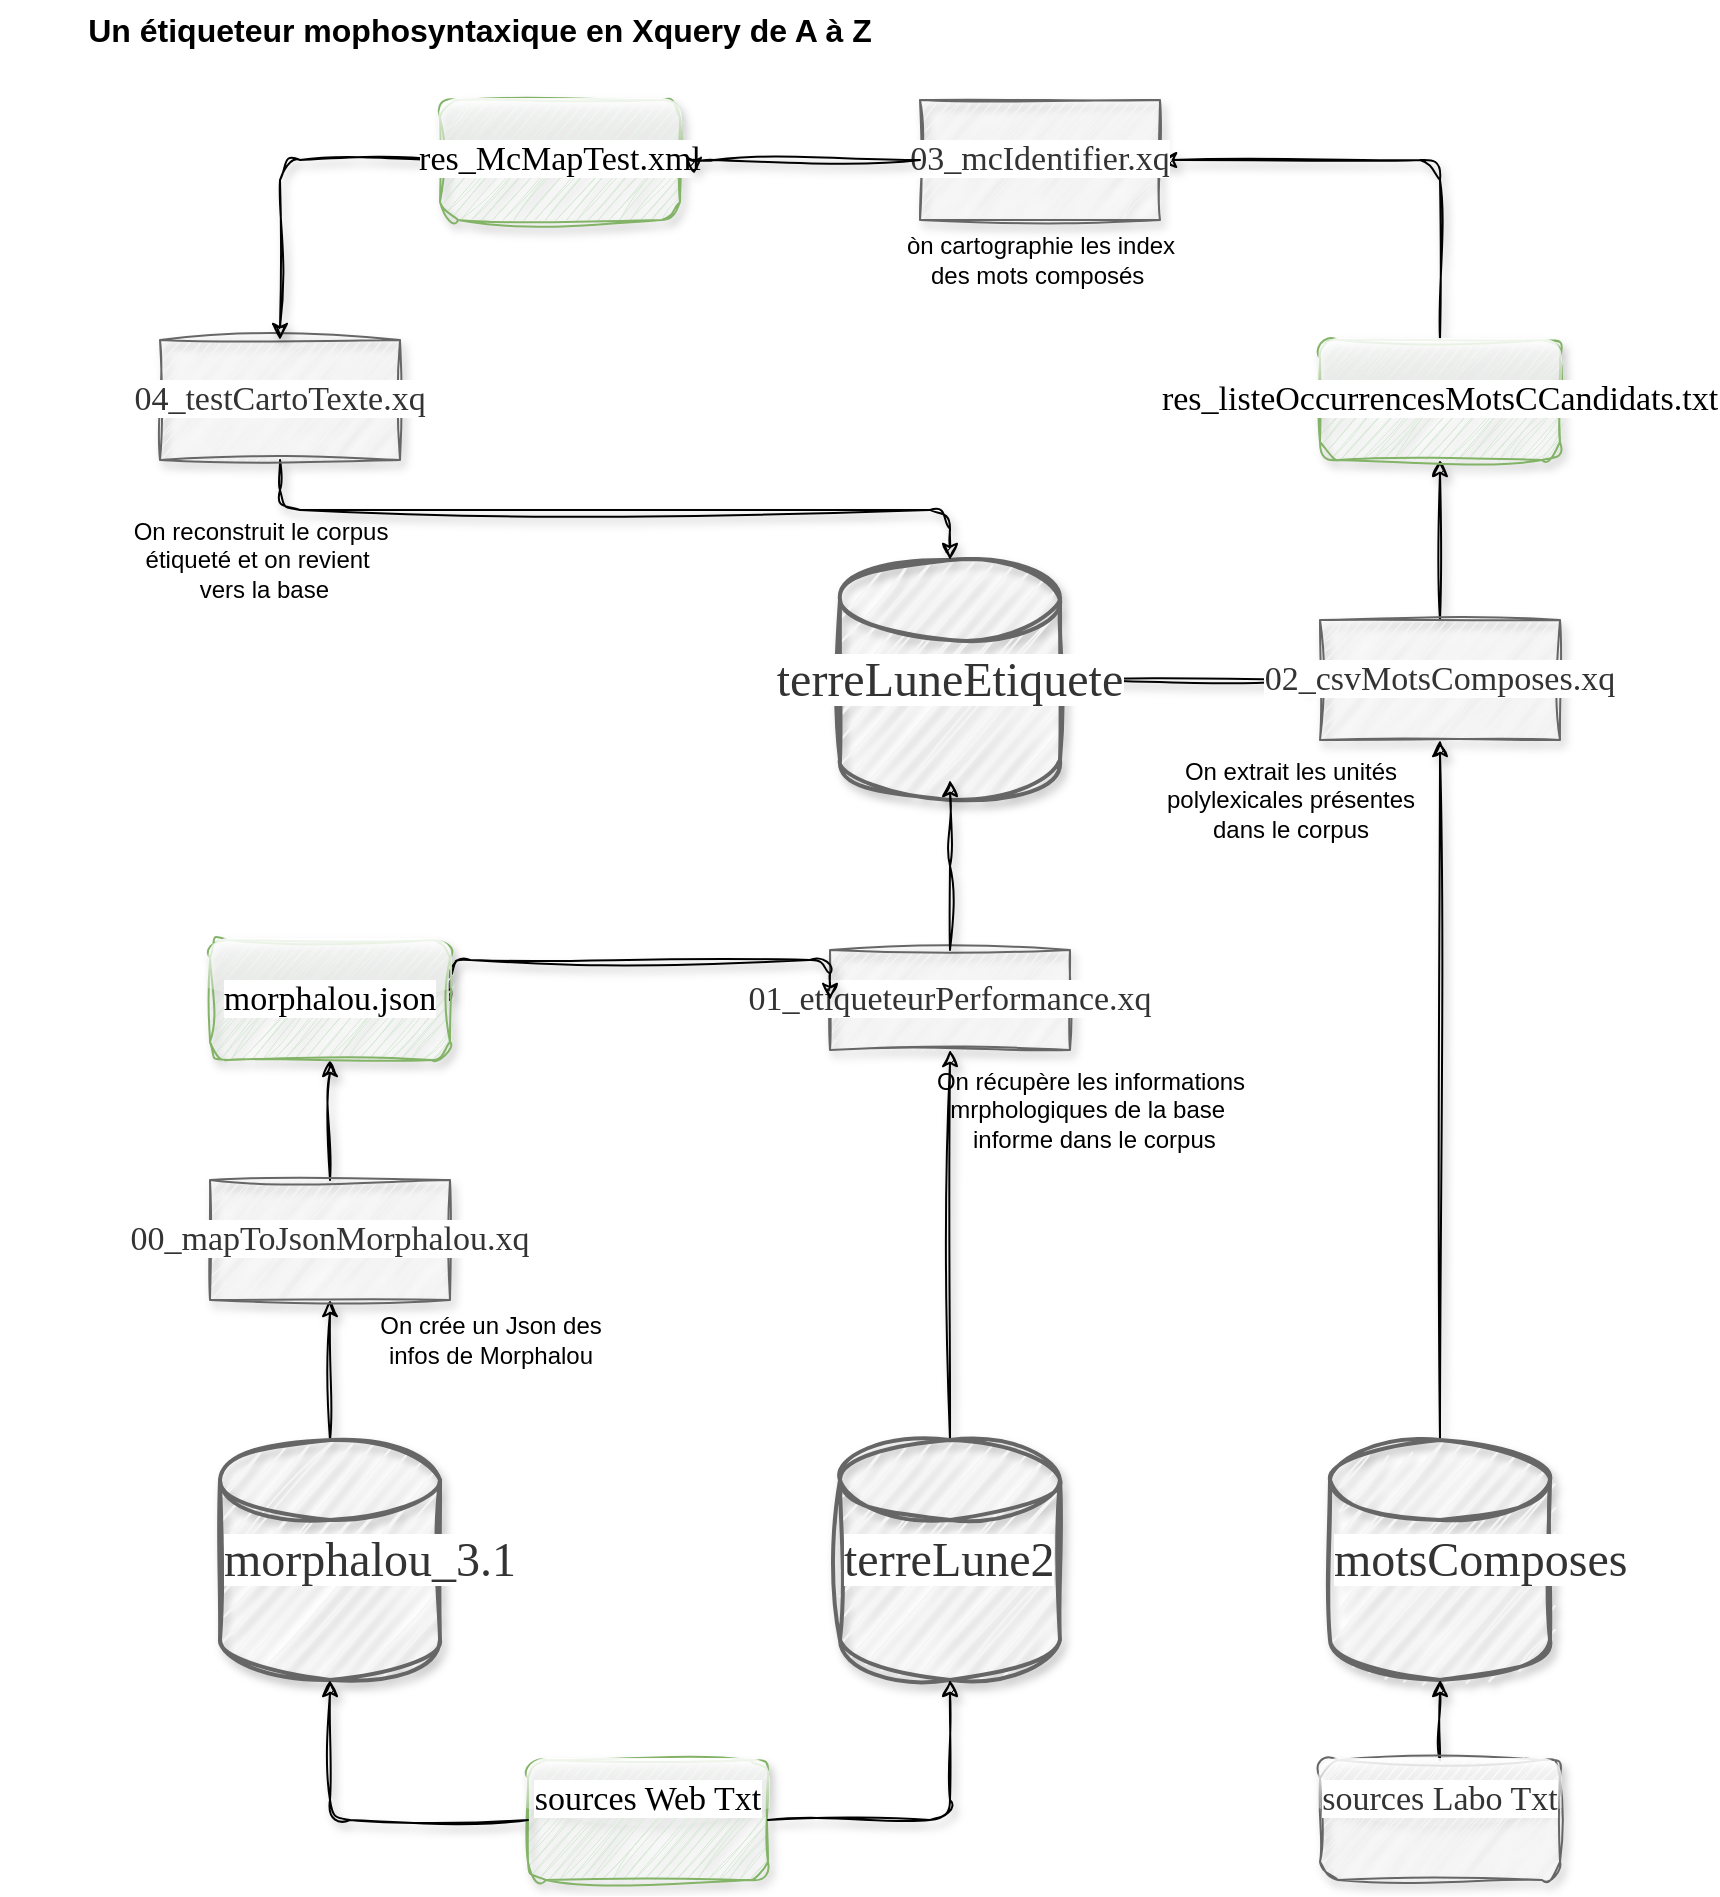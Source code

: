 <mxfile version="22.0.4" type="device">
  <diagram name="Page-1" id="Oli-t33ubmhvUGODpBy1">
    <mxGraphModel dx="1044" dy="944" grid="1" gridSize="10" guides="1" tooltips="1" connect="1" arrows="1" fold="1" page="1" pageScale="1" pageWidth="827" pageHeight="1169" math="0" shadow="0">
      <root>
        <mxCell id="0" />
        <mxCell id="1" parent="0" />
        <mxCell id="KHm01q2iQBjfkX1WaD2K-33" style="edgeStyle=orthogonalEdgeStyle;rounded=0;orthogonalLoop=1;jettySize=auto;html=1;exitX=1;exitY=0.5;exitDx=0;exitDy=0;exitPerimeter=0;shadow=1;sketch=1;curveFitting=1;jiggle=2;" edge="1" parent="1" source="KHm01q2iQBjfkX1WaD2K-1" target="KHm01q2iQBjfkX1WaD2K-4">
          <mxGeometry relative="1" as="geometry" />
        </mxCell>
        <mxCell id="KHm01q2iQBjfkX1WaD2K-1" value="&lt;div style=&quot;&quot;&gt;&lt;span style=&quot;font-size: 24px; background-color: rgb(255, 255, 255);&quot;&gt;terreLuneEtiquete&lt;/span&gt;&lt;/div&gt;" style="strokeWidth=2;html=1;shape=mxgraph.flowchart.database;whiteSpace=wrap;shadow=1;sketch=1;curveFitting=1;jiggle=2;align=center;fontFamily=Verdana;fillColor=#f5f5f5;strokeColor=#666666;fontColor=#333333;" vertex="1" parent="1">
          <mxGeometry x="450" y="290" width="110" height="120" as="geometry" />
        </mxCell>
        <mxCell id="KHm01q2iQBjfkX1WaD2K-2" value="&lt;font style=&quot;font-size: 17px;&quot;&gt;&lt;span style=&quot;background-color: rgb(255, 255, 255);&quot;&gt;01_etiqueteurPerformance.xq&lt;/span&gt;&lt;br&gt;&lt;/font&gt;" style="whiteSpace=wrap;html=1;fontFamily=Verdana;sketch=1;curveFitting=1;jiggle=2;shadow=1;fillColor=#f5f5f5;strokeColor=#666666;fontColor=#333333;gradientColor=none;fillStyle=auto;" vertex="1" parent="1">
          <mxGeometry x="445" y="485" width="120" height="50" as="geometry" />
        </mxCell>
        <mxCell id="KHm01q2iQBjfkX1WaD2K-34" style="edgeStyle=orthogonalEdgeStyle;rounded=1;orthogonalLoop=1;jettySize=auto;html=1;entryX=0.5;entryY=1;entryDx=0;entryDy=0;shadow=1;sketch=1;curveFitting=1;jiggle=2;" edge="1" parent="1" source="KHm01q2iQBjfkX1WaD2K-4" target="KHm01q2iQBjfkX1WaD2K-5">
          <mxGeometry relative="1" as="geometry" />
        </mxCell>
        <mxCell id="KHm01q2iQBjfkX1WaD2K-4" value="&lt;font style=&quot;font-size: 17px;&quot;&gt;&lt;span style=&quot;background-color: rgb(255, 255, 255);&quot;&gt;02_csvMotsComposes.xq&lt;/span&gt;&lt;br&gt;&lt;/font&gt;" style="whiteSpace=wrap;html=1;fontFamily=Verdana;sketch=1;curveFitting=1;jiggle=2;shadow=1;fillColor=#f5f5f5;strokeColor=#666666;fontColor=#333333;rounded=0;glass=0;" vertex="1" parent="1">
          <mxGeometry x="690" y="320" width="120" height="60" as="geometry" />
        </mxCell>
        <mxCell id="KHm01q2iQBjfkX1WaD2K-35" style="edgeStyle=orthogonalEdgeStyle;rounded=1;orthogonalLoop=1;jettySize=auto;html=1;entryX=1;entryY=0.5;entryDx=0;entryDy=0;shadow=1;sketch=1;curveFitting=1;jiggle=2;" edge="1" parent="1" source="KHm01q2iQBjfkX1WaD2K-5" target="KHm01q2iQBjfkX1WaD2K-10">
          <mxGeometry relative="1" as="geometry">
            <Array as="points">
              <mxPoint x="750" y="90" />
            </Array>
          </mxGeometry>
        </mxCell>
        <mxCell id="KHm01q2iQBjfkX1WaD2K-5" value="&lt;font style=&quot;font-size: 17px;&quot;&gt;&lt;span style=&quot;background-color: rgb(255, 255, 255);&quot;&gt;res_listeOccurrencesMotsCCandidats.txt&lt;/span&gt;&lt;br&gt;&lt;/font&gt;" style="whiteSpace=wrap;html=1;fontFamily=Verdana;sketch=1;curveFitting=1;jiggle=2;shadow=1;fillColor=#d5e8d4;strokeColor=#82b366;rounded=1;glass=1;" vertex="1" parent="1">
          <mxGeometry x="690" y="180" width="120" height="60" as="geometry" />
        </mxCell>
        <mxCell id="KHm01q2iQBjfkX1WaD2K-32" style="edgeStyle=orthogonalEdgeStyle;rounded=1;orthogonalLoop=1;jettySize=auto;html=1;entryX=0.5;entryY=1;entryDx=0;entryDy=0;shadow=1;sketch=1;curveFitting=1;jiggle=2;" edge="1" parent="1" source="KHm01q2iQBjfkX1WaD2K-7" target="KHm01q2iQBjfkX1WaD2K-4">
          <mxGeometry relative="1" as="geometry" />
        </mxCell>
        <mxCell id="KHm01q2iQBjfkX1WaD2K-7" value="&lt;font size=&quot;5&quot;&gt;&lt;span style=&quot;background-color: rgb(255, 255, 255);&quot;&gt;motsComposes&lt;/span&gt;&lt;/font&gt;" style="strokeWidth=2;html=1;shape=mxgraph.flowchart.database;whiteSpace=wrap;shadow=1;sketch=1;curveFitting=1;jiggle=2;align=left;fontFamily=Verdana;fillColor=#f5f5f5;strokeColor=#666666;fontColor=#333333;gradientColor=none;" vertex="1" parent="1">
          <mxGeometry x="695" y="730" width="110" height="120" as="geometry" />
        </mxCell>
        <mxCell id="KHm01q2iQBjfkX1WaD2K-24" style="edgeStyle=orthogonalEdgeStyle;rounded=1;orthogonalLoop=1;jettySize=auto;html=1;shadow=1;sketch=1;curveFitting=1;jiggle=2;" edge="1" parent="1" source="KHm01q2iQBjfkX1WaD2K-8" target="KHm01q2iQBjfkX1WaD2K-2">
          <mxGeometry relative="1" as="geometry" />
        </mxCell>
        <mxCell id="KHm01q2iQBjfkX1WaD2K-8" value="&lt;font size=&quot;5&quot;&gt;&lt;span style=&quot;background-color: rgb(255, 255, 255);&quot;&gt;terreLune2&lt;br&gt;&lt;/span&gt;&lt;/font&gt;" style="strokeWidth=2;html=1;shape=mxgraph.flowchart.database;whiteSpace=wrap;shadow=1;sketch=1;curveFitting=1;jiggle=2;align=left;fontFamily=Verdana;fillColor=#f5f5f5;strokeColor=#666666;fontColor=#333333;" vertex="1" parent="1">
          <mxGeometry x="450" y="730" width="110" height="120" as="geometry" />
        </mxCell>
        <mxCell id="KHm01q2iQBjfkX1WaD2K-21" style="edgeStyle=orthogonalEdgeStyle;rounded=1;orthogonalLoop=1;jettySize=auto;html=1;exitX=0.5;exitY=0;exitDx=0;exitDy=0;exitPerimeter=0;entryX=0.5;entryY=1;entryDx=0;entryDy=0;shadow=1;sketch=1;curveFitting=1;jiggle=2;" edge="1" parent="1" source="KHm01q2iQBjfkX1WaD2K-9" target="KHm01q2iQBjfkX1WaD2K-15">
          <mxGeometry relative="1" as="geometry" />
        </mxCell>
        <mxCell id="KHm01q2iQBjfkX1WaD2K-9" value="&lt;font size=&quot;5&quot;&gt;&lt;span style=&quot;background-color: rgb(255, 255, 255);&quot;&gt;morphalou_3.1&lt;br&gt;&lt;/span&gt;&lt;/font&gt;" style="strokeWidth=2;html=1;shape=mxgraph.flowchart.database;whiteSpace=wrap;shadow=1;sketch=1;curveFitting=1;jiggle=2;align=left;fontFamily=Verdana;fillColor=#f5f5f5;strokeColor=#666666;fontColor=#333333;" vertex="1" parent="1">
          <mxGeometry x="140" y="730" width="110" height="120" as="geometry" />
        </mxCell>
        <mxCell id="KHm01q2iQBjfkX1WaD2K-10" value="&lt;font style=&quot;font-size: 17px;&quot;&gt;&lt;span style=&quot;background-color: rgb(255, 255, 255);&quot;&gt;03_mcIdentifier.xq&lt;/span&gt;&lt;br&gt;&lt;/font&gt;" style="whiteSpace=wrap;html=1;fontFamily=Verdana;sketch=1;curveFitting=1;jiggle=2;shadow=1;fillColor=#f5f5f5;strokeColor=#666666;fontColor=#333333;" vertex="1" parent="1">
          <mxGeometry x="490" y="60" width="120" height="60" as="geometry" />
        </mxCell>
        <mxCell id="KHm01q2iQBjfkX1WaD2K-38" style="edgeStyle=orthogonalEdgeStyle;rounded=1;orthogonalLoop=1;jettySize=auto;html=1;exitX=0.5;exitY=1;exitDx=0;exitDy=0;shadow=1;sketch=1;curveFitting=1;jiggle=2;" edge="1" parent="1" source="KHm01q2iQBjfkX1WaD2K-11" target="KHm01q2iQBjfkX1WaD2K-1">
          <mxGeometry relative="1" as="geometry" />
        </mxCell>
        <mxCell id="KHm01q2iQBjfkX1WaD2K-11" value="&lt;font style=&quot;font-size: 17px;&quot;&gt;&lt;span style=&quot;background-color: rgb(255, 255, 255);&quot;&gt;04_testCartoTexte.xq&lt;/span&gt;&lt;br&gt;&lt;/font&gt;" style="whiteSpace=wrap;html=1;fontFamily=Verdana;sketch=1;curveFitting=1;jiggle=2;shadow=1;fillColor=#f5f5f5;strokeColor=#666666;fontColor=#333333;" vertex="1" parent="1">
          <mxGeometry x="110" y="180" width="120" height="60" as="geometry" />
        </mxCell>
        <mxCell id="KHm01q2iQBjfkX1WaD2K-37" style="edgeStyle=orthogonalEdgeStyle;rounded=1;orthogonalLoop=1;jettySize=auto;html=1;entryX=0.5;entryY=0;entryDx=0;entryDy=0;shadow=1;sketch=1;curveFitting=1;jiggle=2;" edge="1" parent="1" source="KHm01q2iQBjfkX1WaD2K-14" target="KHm01q2iQBjfkX1WaD2K-11">
          <mxGeometry relative="1" as="geometry" />
        </mxCell>
        <mxCell id="KHm01q2iQBjfkX1WaD2K-14" value="&lt;font style=&quot;font-size: 17px;&quot;&gt;&lt;span style=&quot;background-color: rgb(255, 255, 255);&quot;&gt;res_McMapTest.xml&lt;/span&gt;&lt;br&gt;&lt;/font&gt;" style="whiteSpace=wrap;html=1;fontFamily=Verdana;sketch=1;curveFitting=1;jiggle=2;shadow=1;fillColor=#d5e8d4;strokeColor=#82b366;gradientColor=none;glass=1;rounded=1;" vertex="1" parent="1">
          <mxGeometry x="250" y="60" width="120" height="60" as="geometry" />
        </mxCell>
        <mxCell id="KHm01q2iQBjfkX1WaD2K-23" style="edgeStyle=orthogonalEdgeStyle;rounded=1;orthogonalLoop=1;jettySize=auto;html=1;entryX=0.5;entryY=1;entryDx=0;entryDy=0;shadow=1;sketch=1;curveFitting=1;jiggle=2;" edge="1" parent="1" source="KHm01q2iQBjfkX1WaD2K-15" target="KHm01q2iQBjfkX1WaD2K-22">
          <mxGeometry relative="1" as="geometry" />
        </mxCell>
        <mxCell id="KHm01q2iQBjfkX1WaD2K-15" value="&lt;font style=&quot;font-size: 17px;&quot;&gt;&lt;span style=&quot;background-color: rgb(255, 255, 255);&quot;&gt;00_mapToJsonMorphalou.xq&lt;/span&gt;&lt;br&gt;&lt;/font&gt;" style="whiteSpace=wrap;html=1;fontFamily=Verdana;sketch=1;curveFitting=1;jiggle=2;shadow=1;fillColor=#f5f5f5;strokeColor=#666666;fontColor=#333333;" vertex="1" parent="1">
          <mxGeometry x="135" y="600" width="120" height="60" as="geometry" />
        </mxCell>
        <mxCell id="KHm01q2iQBjfkX1WaD2K-16" value="&lt;font style=&quot;font-size: 17px;&quot;&gt;&lt;span style=&quot;background-color: rgb(255, 255, 255);&quot;&gt;sources Web Txt&lt;br&gt;&lt;/span&gt;&lt;br&gt;&lt;/font&gt;" style="whiteSpace=wrap;html=1;fontFamily=Verdana;sketch=1;curveFitting=1;jiggle=2;shadow=1;fillColor=#d5e8d4;strokeColor=#82b366;rounded=1;glass=1;" vertex="1" parent="1">
          <mxGeometry x="294" y="890" width="120" height="60" as="geometry" />
        </mxCell>
        <mxCell id="KHm01q2iQBjfkX1WaD2K-19" style="edgeStyle=orthogonalEdgeStyle;rounded=1;orthogonalLoop=1;jettySize=auto;html=1;entryX=0.5;entryY=1;entryDx=0;entryDy=0;entryPerimeter=0;shadow=1;sketch=1;curveFitting=1;jiggle=2;" edge="1" parent="1" source="KHm01q2iQBjfkX1WaD2K-16" target="KHm01q2iQBjfkX1WaD2K-9">
          <mxGeometry relative="1" as="geometry" />
        </mxCell>
        <mxCell id="KHm01q2iQBjfkX1WaD2K-20" style="edgeStyle=orthogonalEdgeStyle;rounded=1;orthogonalLoop=1;jettySize=auto;html=1;entryX=0.5;entryY=1;entryDx=0;entryDy=0;entryPerimeter=0;shadow=1;sketch=1;curveFitting=1;jiggle=2;" edge="1" parent="1" source="KHm01q2iQBjfkX1WaD2K-16" target="KHm01q2iQBjfkX1WaD2K-8">
          <mxGeometry relative="1" as="geometry" />
        </mxCell>
        <mxCell id="KHm01q2iQBjfkX1WaD2K-26" style="edgeStyle=orthogonalEdgeStyle;rounded=1;orthogonalLoop=1;jettySize=auto;html=1;exitX=1;exitY=0.5;exitDx=0;exitDy=0;entryX=0;entryY=0.5;entryDx=0;entryDy=0;shadow=1;sketch=1;curveFitting=1;jiggle=2;" edge="1" parent="1" source="KHm01q2iQBjfkX1WaD2K-22" target="KHm01q2iQBjfkX1WaD2K-2">
          <mxGeometry relative="1" as="geometry">
            <Array as="points">
              <mxPoint x="255" y="490" />
              <mxPoint x="445" y="490" />
            </Array>
          </mxGeometry>
        </mxCell>
        <mxCell id="KHm01q2iQBjfkX1WaD2K-22" value="&lt;font style=&quot;font-size: 17px;&quot;&gt;&lt;span style=&quot;background-color: rgb(255, 255, 255);&quot;&gt;morphalou.json&lt;/span&gt;&lt;br&gt;&lt;/font&gt;" style="whiteSpace=wrap;html=1;fontFamily=Verdana;sketch=1;curveFitting=1;jiggle=2;shadow=1;fillColor=#d5e8d4;strokeColor=#82b366;rounded=1;glass=1;" vertex="1" parent="1">
          <mxGeometry x="135" y="480" width="120" height="60" as="geometry" />
        </mxCell>
        <mxCell id="KHm01q2iQBjfkX1WaD2K-27" style="edgeStyle=orthogonalEdgeStyle;rounded=0;orthogonalLoop=1;jettySize=auto;html=1;shadow=1;sketch=1;curveFitting=1;jiggle=2;" edge="1" parent="1" source="KHm01q2iQBjfkX1WaD2K-2">
          <mxGeometry relative="1" as="geometry">
            <mxPoint x="505" y="400" as="targetPoint" />
          </mxGeometry>
        </mxCell>
        <mxCell id="KHm01q2iQBjfkX1WaD2K-29" style="edgeStyle=orthogonalEdgeStyle;rounded=1;orthogonalLoop=1;jettySize=auto;html=1;shadow=1;sketch=1;curveFitting=1;jiggle=2;" edge="1" parent="1" source="KHm01q2iQBjfkX1WaD2K-28" target="KHm01q2iQBjfkX1WaD2K-7">
          <mxGeometry relative="1" as="geometry" />
        </mxCell>
        <mxCell id="KHm01q2iQBjfkX1WaD2K-28" value="&lt;font style=&quot;font-size: 17px;&quot;&gt;&lt;span style=&quot;background-color: rgb(255, 255, 255);&quot;&gt;sources Labo Txt&lt;br&gt;&lt;/span&gt;&lt;br&gt;&lt;/font&gt;" style="whiteSpace=wrap;html=1;fontFamily=Verdana;sketch=1;curveFitting=1;jiggle=2;shadow=1;fillColor=#f5f5f5;strokeColor=#666666;fontColor=#333333;rounded=1;glass=1;" vertex="1" parent="1">
          <mxGeometry x="690" y="890" width="120" height="60" as="geometry" />
        </mxCell>
        <mxCell id="KHm01q2iQBjfkX1WaD2K-36" style="edgeStyle=orthogonalEdgeStyle;rounded=1;orthogonalLoop=1;jettySize=auto;html=1;exitX=0;exitY=0.5;exitDx=0;exitDy=0;entryX=1.058;entryY=0.617;entryDx=0;entryDy=0;entryPerimeter=0;shadow=1;sketch=1;curveFitting=1;jiggle=2;" edge="1" parent="1" source="KHm01q2iQBjfkX1WaD2K-10" target="KHm01q2iQBjfkX1WaD2K-14">
          <mxGeometry relative="1" as="geometry">
            <Array as="points">
              <mxPoint x="377" y="90" />
            </Array>
          </mxGeometry>
        </mxCell>
        <mxCell id="KHm01q2iQBjfkX1WaD2K-39" value="On crée un Json des &lt;br&gt;infos de Morphalou" style="text;html=1;align=center;verticalAlign=middle;resizable=0;points=[];autosize=1;strokeColor=none;fillColor=none;" vertex="1" parent="1">
          <mxGeometry x="210" y="660" width="130" height="40" as="geometry" />
        </mxCell>
        <mxCell id="KHm01q2iQBjfkX1WaD2K-40" value="On récupère les informations&lt;br&gt;mrphologiques de la base&amp;nbsp;&lt;br&gt;&amp;nbsp;informe dans le corpus" style="text;html=1;align=center;verticalAlign=middle;resizable=0;points=[];autosize=1;strokeColor=none;fillColor=none;" vertex="1" parent="1">
          <mxGeometry x="485" y="535" width="180" height="60" as="geometry" />
        </mxCell>
        <mxCell id="KHm01q2iQBjfkX1WaD2K-41" value="On extrait les unités &lt;br&gt;polylexicales présentes &lt;br&gt;dans le corpus" style="text;html=1;align=center;verticalAlign=middle;resizable=0;points=[];autosize=1;strokeColor=none;fillColor=none;" vertex="1" parent="1">
          <mxGeometry x="600" y="380" width="150" height="60" as="geometry" />
        </mxCell>
        <mxCell id="KHm01q2iQBjfkX1WaD2K-42" value="òn cartographie les index&lt;br&gt;des mots composés&amp;nbsp;" style="text;html=1;align=center;verticalAlign=middle;resizable=0;points=[];autosize=1;strokeColor=none;fillColor=none;" vertex="1" parent="1">
          <mxGeometry x="470" y="120" width="160" height="40" as="geometry" />
        </mxCell>
        <mxCell id="KHm01q2iQBjfkX1WaD2K-44" value="On reconstruit le corpus&lt;br&gt;étiqueté et on revient&amp;nbsp;&lt;br&gt;&amp;nbsp;vers la base" style="text;html=1;align=center;verticalAlign=middle;resizable=0;points=[];autosize=1;strokeColor=none;fillColor=none;" vertex="1" parent="1">
          <mxGeometry x="85" y="260" width="150" height="60" as="geometry" />
        </mxCell>
        <mxCell id="KHm01q2iQBjfkX1WaD2K-45" value="&lt;b&gt;&lt;font style=&quot;font-size: 16px;&quot;&gt;Un étiqueteur mophosyntaxique en Xquery de A à Z&lt;/font&gt;&lt;/b&gt;" style="text;html=1;strokeColor=none;fillColor=none;align=center;verticalAlign=middle;whiteSpace=wrap;rounded=0;" vertex="1" parent="1">
          <mxGeometry x="30" y="10" width="480" height="30" as="geometry" />
        </mxCell>
      </root>
    </mxGraphModel>
  </diagram>
</mxfile>
